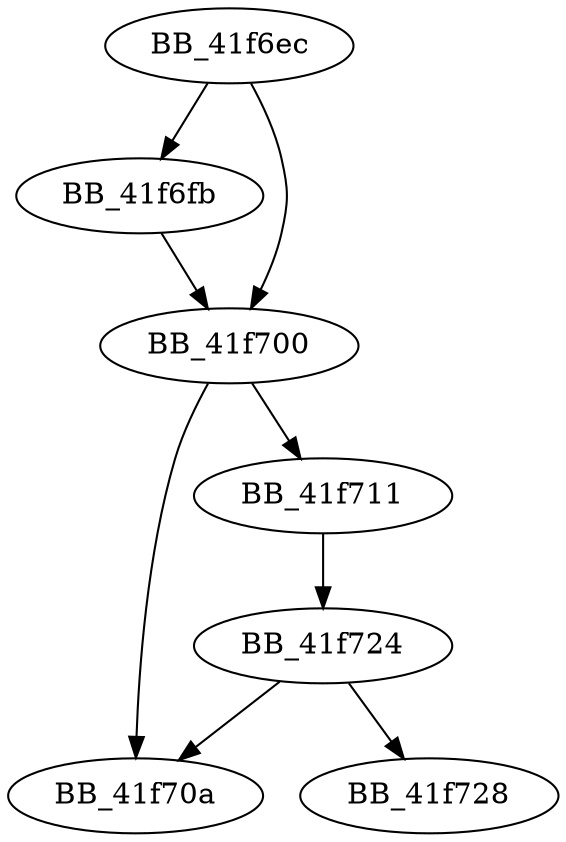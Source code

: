 DiGraph __putwch_nolock{
BB_41f6ec->BB_41f6fb
BB_41f6ec->BB_41f700
BB_41f6fb->BB_41f700
BB_41f700->BB_41f70a
BB_41f700->BB_41f711
BB_41f711->BB_41f724
BB_41f724->BB_41f70a
BB_41f724->BB_41f728
}
